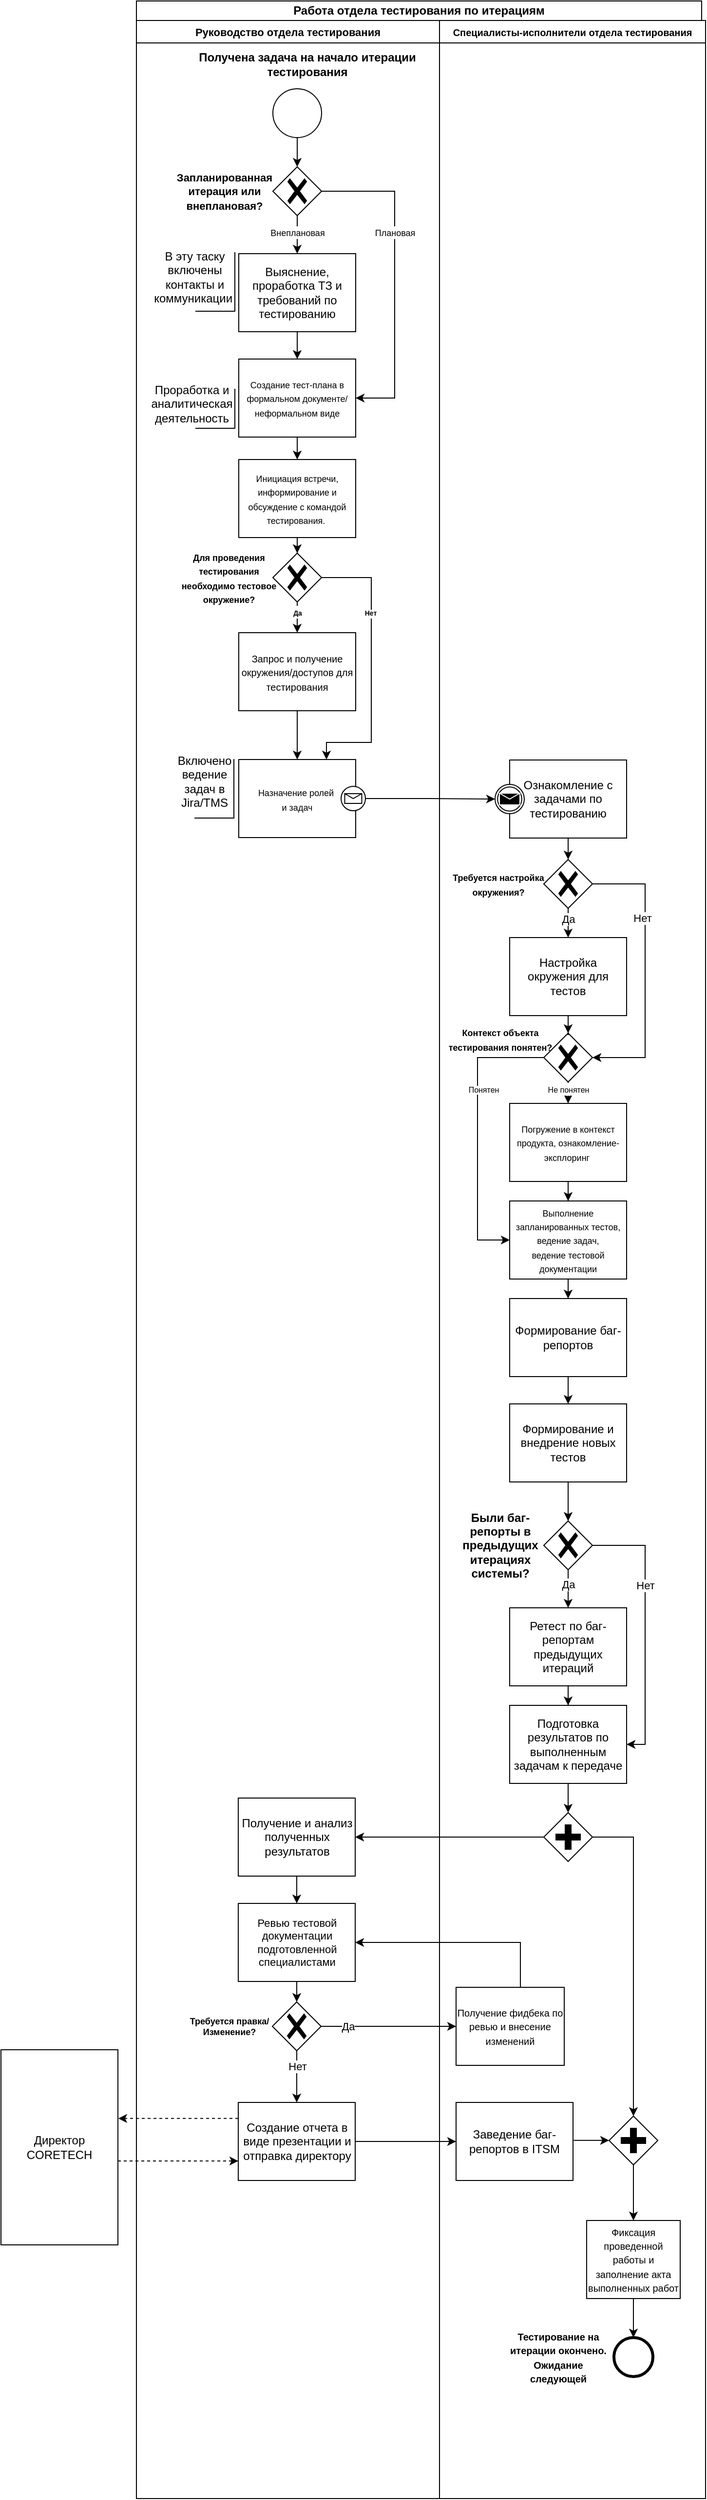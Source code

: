 <mxfile version="26.2.8">
  <diagram name="Страница — 1" id="aNKTUq7hrscin-4Q4CJX">
    <mxGraphModel grid="1" page="1" gridSize="10" guides="1" tooltips="1" connect="1" arrows="1" fold="1" pageScale="1" pageWidth="827" pageHeight="1169" math="0" shadow="0">
      <root>
        <mxCell id="0" />
        <mxCell id="1" parent="0" />
        <mxCell id="7G96iJF4oocn01JMDjI9-2" value="&lt;font style=&quot;font-size: 10px;&quot;&gt;Специалисты-исполнители отдела тестирования&lt;/font&gt;" style="swimlane;whiteSpace=wrap;html=1;swimlaneFillColor=default;" vertex="1" parent="1">
          <mxGeometry x="250" y="30" width="273" height="2540" as="geometry" />
        </mxCell>
        <mxCell id="7G96iJF4oocn01JMDjI9-23" value="Ознакомление с задачами по тестированию" style="points=[[0.25,0,0],[0.5,0,0],[0.75,0,0],[1,0.25,0],[1,0.5,0],[1,0.75,0],[0.75,1,0],[0.5,1,0],[0.25,1,0],[0,0.75,0],[0,0.5,0],[0,0.25,0]];shape=mxgraph.bpmn.task2;whiteSpace=wrap;rectStyle=rounded;size=10;html=1;container=1;expand=0;collapsible=0;taskMarker=user;" vertex="1" parent="7G96iJF4oocn01JMDjI9-2">
          <mxGeometry x="72" y="758" width="120" height="80" as="geometry" />
        </mxCell>
        <mxCell id="7G96iJF4oocn01JMDjI9-38" value="" style="points=[[0.145,0.145,0],[0.5,0,0],[0.855,0.145,0],[1,0.5,0],[0.855,0.855,0],[0.5,1,0],[0.145,0.855,0],[0,0.5,0]];shape=mxgraph.bpmn.event;html=1;verticalLabelPosition=bottom;labelBackgroundColor=#ffffff;verticalAlign=top;align=center;perimeter=ellipsePerimeter;outlineConnect=0;aspect=fixed;outline=throwing;symbol=message;" vertex="1" parent="7G96iJF4oocn01JMDjI9-23">
          <mxGeometry x="-15" y="25" width="30" height="30" as="geometry" />
        </mxCell>
        <mxCell id="7G96iJF4oocn01JMDjI9-26" value="&lt;span style=&quot;font-size: 9px;&quot;&gt;Выполнение запланированных тестов, ведение задач, ведение&lt;/span&gt;&lt;span style=&quot;font-size: 9px;&quot;&gt;&amp;nbsp;тестовой документации&lt;/span&gt;" style="points=[[0.25,0,0],[0.5,0,0],[0.75,0,0],[1,0.25,0],[1,0.5,0],[1,0.75,0],[0.75,1,0],[0.5,1,0],[0.25,1,0],[0,0.75,0],[0,0.5,0],[0,0.25,0]];shape=mxgraph.bpmn.task2;whiteSpace=wrap;rectStyle=rounded;size=10;html=1;container=1;expand=0;collapsible=0;taskMarker=user;" vertex="1" parent="7G96iJF4oocn01JMDjI9-2">
          <mxGeometry x="72" y="1210" width="120" height="80" as="geometry" />
        </mxCell>
        <mxCell id="7G96iJF4oocn01JMDjI9-54" value="" style="points=[[0.25,0.25,0],[0.5,0,0],[0.75,0.25,0],[1,0.5,0],[0.75,0.75,0],[0.5,1,0],[0.25,0.75,0],[0,0.5,0]];shape=mxgraph.bpmn.gateway2;html=1;verticalLabelPosition=bottom;labelBackgroundColor=#ffffff;verticalAlign=top;align=center;perimeter=rhombusPerimeter;outlineConnect=0;outline=none;symbol=none;gwType=exclusive;" vertex="1" parent="7G96iJF4oocn01JMDjI9-2">
          <mxGeometry x="107" y="1038" width="50" height="50" as="geometry" />
        </mxCell>
        <mxCell id="7G96iJF4oocn01JMDjI9-56" value="&lt;font style=&quot;font-size: 9px;&quot;&gt;Погружение в контекст продукта, ознакомление-эксплоринг&amp;nbsp;&lt;/font&gt;" style="points=[[0.25,0,0],[0.5,0,0],[0.75,0,0],[1,0.25,0],[1,0.5,0],[1,0.75,0],[0.75,1,0],[0.5,1,0],[0.25,1,0],[0,0.75,0],[0,0.5,0],[0,0.25,0]];shape=mxgraph.bpmn.task2;whiteSpace=wrap;rectStyle=rounded;size=10;html=1;container=1;expand=0;collapsible=0;taskMarker=user;" vertex="1" parent="7G96iJF4oocn01JMDjI9-2">
          <mxGeometry x="72" y="1110" width="120" height="80" as="geometry" />
        </mxCell>
        <mxCell id="7G96iJF4oocn01JMDjI9-59" style="edgeStyle=orthogonalEdgeStyle;rounded=0;orthogonalLoop=1;jettySize=auto;html=1;entryX=0.5;entryY=0;entryDx=0;entryDy=0;entryPerimeter=0;" edge="1" parent="7G96iJF4oocn01JMDjI9-2" source="7G96iJF4oocn01JMDjI9-54" target="7G96iJF4oocn01JMDjI9-56">
          <mxGeometry relative="1" as="geometry" />
        </mxCell>
        <mxCell id="7G96iJF4oocn01JMDjI9-62" value="&lt;font style=&quot;font-size: 8px;&quot;&gt;Не понятен&lt;/font&gt;" style="edgeLabel;html=1;align=center;verticalAlign=middle;resizable=0;points=[];" connectable="0" vertex="1" parent="7G96iJF4oocn01JMDjI9-59">
          <mxGeometry x="0.215" relative="1" as="geometry">
            <mxPoint y="2" as="offset" />
          </mxGeometry>
        </mxCell>
        <mxCell id="7G96iJF4oocn01JMDjI9-60" style="edgeStyle=orthogonalEdgeStyle;rounded=0;orthogonalLoop=1;jettySize=auto;html=1;entryX=0.5;entryY=0;entryDx=0;entryDy=0;entryPerimeter=0;" edge="1" parent="7G96iJF4oocn01JMDjI9-2" source="7G96iJF4oocn01JMDjI9-56" target="7G96iJF4oocn01JMDjI9-26">
          <mxGeometry relative="1" as="geometry" />
        </mxCell>
        <mxCell id="7G96iJF4oocn01JMDjI9-61" style="edgeStyle=orthogonalEdgeStyle;rounded=0;orthogonalLoop=1;jettySize=auto;html=1;entryX=0;entryY=0.5;entryDx=0;entryDy=0;entryPerimeter=0;exitX=0;exitY=0.5;exitDx=0;exitDy=0;exitPerimeter=0;" edge="1" parent="7G96iJF4oocn01JMDjI9-2" source="7G96iJF4oocn01JMDjI9-54" target="7G96iJF4oocn01JMDjI9-26">
          <mxGeometry relative="1" as="geometry">
            <Array as="points">
              <mxPoint x="39" y="1063" />
              <mxPoint x="39" y="1250" />
            </Array>
            <mxPoint x="69" y="1330" as="targetPoint" />
          </mxGeometry>
        </mxCell>
        <mxCell id="7G96iJF4oocn01JMDjI9-63" value="Понятен" style="edgeLabel;html=1;align=center;verticalAlign=middle;resizable=0;points=[];fontSize=8;" connectable="0" vertex="1" parent="7G96iJF4oocn01JMDjI9-61">
          <mxGeometry x="-0.825" y="1" relative="1" as="geometry">
            <mxPoint x="-37" y="32" as="offset" />
          </mxGeometry>
        </mxCell>
        <mxCell id="7G96iJF4oocn01JMDjI9-28" value="Подготовка результатов по выполненным задачам к передаче" style="points=[[0.25,0,0],[0.5,0,0],[0.75,0,0],[1,0.25,0],[1,0.5,0],[1,0.75,0],[0.75,1,0],[0.5,1,0],[0.25,1,0],[0,0.75,0],[0,0.5,0],[0,0.25,0]];shape=mxgraph.bpmn.task2;whiteSpace=wrap;rectStyle=rounded;size=10;html=1;container=1;expand=0;collapsible=0;taskMarker=user;" vertex="1" parent="7G96iJF4oocn01JMDjI9-2">
          <mxGeometry x="72" y="1727" width="120" height="80" as="geometry" />
        </mxCell>
        <mxCell id="7G96iJF4oocn01JMDjI9-77" value="" style="points=[[0.25,0.25,0],[0.5,0,0],[0.75,0.25,0],[1,0.5,0],[0.75,0.75,0],[0.5,1,0],[0.25,0.75,0],[0,0.5,0]];shape=mxgraph.bpmn.gateway2;html=1;verticalLabelPosition=bottom;labelBackgroundColor=#ffffff;verticalAlign=top;align=center;perimeter=rhombusPerimeter;outlineConnect=0;outline=none;symbol=none;gwType=parallel;" vertex="1" parent="7G96iJF4oocn01JMDjI9-2">
          <mxGeometry x="107" y="1837" width="50" height="50" as="geometry" />
        </mxCell>
        <mxCell id="Vr6VP41Z2sSly5By1xP8-8" value="&lt;font style=&quot;font-size: 10px;&quot;&gt;Получение фидбека по ревью и внесение изменений&lt;/font&gt;" style="points=[[0.25,0,0],[0.5,0,0],[0.75,0,0],[1,0.25,0],[1,0.5,0],[1,0.75,0],[0.75,1,0],[0.5,1,0],[0.25,1,0],[0,0.75,0],[0,0.5,0],[0,0.25,0]];shape=mxgraph.bpmn.task2;whiteSpace=wrap;rectStyle=rounded;size=10;html=1;container=1;expand=0;collapsible=0;taskMarker=user;" vertex="1" parent="7G96iJF4oocn01JMDjI9-2">
          <mxGeometry x="17" y="2016" width="111" height="80" as="geometry" />
        </mxCell>
        <mxCell id="d0QwB3SsYMbNnIM99n3p-144" style="edgeStyle=orthogonalEdgeStyle;rounded=0;orthogonalLoop=1;jettySize=auto;html=1;entryX=0.5;entryY=0;entryDx=0;entryDy=0;entryPerimeter=0;" edge="1" parent="7G96iJF4oocn01JMDjI9-2" source="d0QwB3SsYMbNnIM99n3p-1" target="7G96iJF4oocn01JMDjI9-54">
          <mxGeometry relative="1" as="geometry">
            <mxPoint x="161" y="1080" as="targetPoint" />
          </mxGeometry>
        </mxCell>
        <mxCell id="d0QwB3SsYMbNnIM99n3p-1" value="Настройка окружения для тестов" style="points=[[0.25,0,0],[0.5,0,0],[0.75,0,0],[1,0.25,0],[1,0.5,0],[1,0.75,0],[0.75,1,0],[0.5,1,0],[0.25,1,0],[0,0.75,0],[0,0.5,0],[0,0.25,0]];shape=mxgraph.bpmn.task2;whiteSpace=wrap;rectStyle=rounded;size=10;html=1;container=1;expand=0;collapsible=0;taskMarker=user;" vertex="1" parent="7G96iJF4oocn01JMDjI9-2">
          <mxGeometry x="72" y="940" width="120" height="80" as="geometry" />
        </mxCell>
        <mxCell id="d0QwB3SsYMbNnIM99n3p-138" value="" style="points=[[0.25,0.25,0],[0.5,0,0],[0.75,0.25,0],[1,0.5,0],[0.75,0.75,0],[0.5,1,0],[0.25,0.75,0],[0,0.5,0]];shape=mxgraph.bpmn.gateway2;html=1;verticalLabelPosition=bottom;labelBackgroundColor=#ffffff;verticalAlign=top;align=center;perimeter=rhombusPerimeter;outlineConnect=0;outline=none;symbol=none;gwType=exclusive;" vertex="1" parent="7G96iJF4oocn01JMDjI9-2">
          <mxGeometry x="107" y="860" width="50" height="50" as="geometry" />
        </mxCell>
        <mxCell id="d0QwB3SsYMbNnIM99n3p-139" style="edgeStyle=orthogonalEdgeStyle;rounded=0;orthogonalLoop=1;jettySize=auto;html=1;entryX=0.5;entryY=0;entryDx=0;entryDy=0;entryPerimeter=0;" edge="1" parent="7G96iJF4oocn01JMDjI9-2" source="7G96iJF4oocn01JMDjI9-23" target="d0QwB3SsYMbNnIM99n3p-138">
          <mxGeometry relative="1" as="geometry" />
        </mxCell>
        <mxCell id="d0QwB3SsYMbNnIM99n3p-141" style="edgeStyle=orthogonalEdgeStyle;rounded=0;orthogonalLoop=1;jettySize=auto;html=1;entryX=0.5;entryY=0;entryDx=0;entryDy=0;entryPerimeter=0;" edge="1" parent="7G96iJF4oocn01JMDjI9-2" source="d0QwB3SsYMbNnIM99n3p-138" target="d0QwB3SsYMbNnIM99n3p-1">
          <mxGeometry relative="1" as="geometry" />
        </mxCell>
        <mxCell id="d0QwB3SsYMbNnIM99n3p-142" value="Да" style="edgeLabel;html=1;align=center;verticalAlign=middle;resizable=0;points=[];" connectable="0" vertex="1" parent="d0QwB3SsYMbNnIM99n3p-141">
          <mxGeometry x="-0.704" y="-1" relative="1" as="geometry">
            <mxPoint x="1" y="3" as="offset" />
          </mxGeometry>
        </mxCell>
        <mxCell id="d0QwB3SsYMbNnIM99n3p-143" style="edgeStyle=orthogonalEdgeStyle;rounded=0;orthogonalLoop=1;jettySize=auto;html=1;entryX=1;entryY=0.5;entryDx=0;entryDy=0;entryPerimeter=0;exitX=1;exitY=0.5;exitDx=0;exitDy=0;exitPerimeter=0;" edge="1" parent="7G96iJF4oocn01JMDjI9-2" source="d0QwB3SsYMbNnIM99n3p-138" target="7G96iJF4oocn01JMDjI9-54">
          <mxGeometry relative="1" as="geometry">
            <Array as="points">
              <mxPoint x="211" y="885" />
              <mxPoint x="211" y="1063" />
            </Array>
          </mxGeometry>
        </mxCell>
        <mxCell id="d0QwB3SsYMbNnIM99n3p-145" value="Нет" style="edgeLabel;html=1;align=center;verticalAlign=middle;resizable=0;points=[];" connectable="0" vertex="1" parent="d0QwB3SsYMbNnIM99n3p-143">
          <mxGeometry x="-0.366" relative="1" as="geometry">
            <mxPoint x="-3" y="-2" as="offset" />
          </mxGeometry>
        </mxCell>
        <mxCell id="d0QwB3SsYMbNnIM99n3p-160" value="Ретест по баг-репортам предыдущих итераций" style="points=[[0.25,0,0],[0.5,0,0],[0.75,0,0],[1,0.25,0],[1,0.5,0],[1,0.75,0],[0.75,1,0],[0.5,1,0],[0.25,1,0],[0,0.75,0],[0,0.5,0],[0,0.25,0]];shape=mxgraph.bpmn.task2;whiteSpace=wrap;rectStyle=rounded;size=10;html=1;container=1;expand=0;collapsible=0;taskMarker=user;" vertex="1" parent="7G96iJF4oocn01JMDjI9-2">
          <mxGeometry x="72" y="1627" width="120" height="80" as="geometry" />
        </mxCell>
        <mxCell id="d0QwB3SsYMbNnIM99n3p-162" style="edgeStyle=orthogonalEdgeStyle;rounded=0;orthogonalLoop=1;jettySize=auto;html=1;entryX=0.5;entryY=0;entryDx=0;entryDy=0;entryPerimeter=0;" edge="1" parent="7G96iJF4oocn01JMDjI9-2" source="d0QwB3SsYMbNnIM99n3p-160" target="7G96iJF4oocn01JMDjI9-28">
          <mxGeometry relative="1" as="geometry" />
        </mxCell>
        <mxCell id="d0QwB3SsYMbNnIM99n3p-140" value="&lt;font style=&quot;font-size: 9px;&quot;&gt;&lt;b&gt;Требуется настройка окружения?&lt;/b&gt;&lt;/font&gt;" style="text;html=1;align=center;verticalAlign=middle;whiteSpace=wrap;rounded=0;" vertex="1" parent="7G96iJF4oocn01JMDjI9-2">
          <mxGeometry y="870" width="121" height="30" as="geometry" />
        </mxCell>
        <mxCell id="7G96iJF4oocn01JMDjI9-55" value="&lt;b&gt;&lt;font style=&quot;font-size: 9px;&quot;&gt;Контекст объекта тестирования понятен?&lt;/font&gt;&lt;/b&gt;" style="text;html=1;align=center;verticalAlign=middle;whiteSpace=wrap;rounded=0;" vertex="1" parent="7G96iJF4oocn01JMDjI9-2">
          <mxGeometry x="4" y="1029" width="117" height="30" as="geometry" />
        </mxCell>
        <mxCell id="d0QwB3SsYMbNnIM99n3p-163" style="edgeStyle=orthogonalEdgeStyle;rounded=0;orthogonalLoop=1;jettySize=auto;html=1;entryX=0.5;entryY=0;entryDx=0;entryDy=0;entryPerimeter=0;" edge="1" parent="7G96iJF4oocn01JMDjI9-2" source="7G96iJF4oocn01JMDjI9-28" target="7G96iJF4oocn01JMDjI9-77">
          <mxGeometry relative="1" as="geometry" />
        </mxCell>
        <mxCell id="ULdD-YotpRUASCXup5tU-1" value="Формирование и внедрение новых тестов" style="points=[[0.25,0,0],[0.5,0,0],[0.75,0,0],[1,0.25,0],[1,0.5,0],[1,0.75,0],[0.75,1,0],[0.5,1,0],[0.25,1,0],[0,0.75,0],[0,0.5,0],[0,0.25,0]];shape=mxgraph.bpmn.task2;whiteSpace=wrap;rectStyle=rounded;size=10;html=1;container=1;expand=0;collapsible=0;taskMarker=user;" vertex="1" parent="7G96iJF4oocn01JMDjI9-2">
          <mxGeometry x="72" y="1418" width="120" height="80" as="geometry" />
        </mxCell>
        <mxCell id="ULdD-YotpRUASCXup5tU-5" value="" style="points=[[0.25,0.25,0],[0.5,0,0],[0.75,0.25,0],[1,0.5,0],[0.75,0.75,0],[0.5,1,0],[0.25,0.75,0],[0,0.5,0]];shape=mxgraph.bpmn.gateway2;html=1;verticalLabelPosition=bottom;labelBackgroundColor=#ffffff;verticalAlign=top;align=center;perimeter=rhombusPerimeter;outlineConnect=0;outline=none;symbol=none;gwType=exclusive;" vertex="1" parent="7G96iJF4oocn01JMDjI9-2">
          <mxGeometry x="107" y="1538" width="50" height="50" as="geometry" />
        </mxCell>
        <mxCell id="ULdD-YotpRUASCXup5tU-6" style="edgeStyle=orthogonalEdgeStyle;rounded=0;orthogonalLoop=1;jettySize=auto;html=1;entryX=0.5;entryY=0;entryDx=0;entryDy=0;entryPerimeter=0;" edge="1" parent="7G96iJF4oocn01JMDjI9-2" source="ULdD-YotpRUASCXup5tU-1" target="ULdD-YotpRUASCXup5tU-5">
          <mxGeometry relative="1" as="geometry" />
        </mxCell>
        <mxCell id="ULdD-YotpRUASCXup5tU-7" style="edgeStyle=orthogonalEdgeStyle;rounded=0;orthogonalLoop=1;jettySize=auto;html=1;entryX=0.5;entryY=0;entryDx=0;entryDy=0;entryPerimeter=0;" edge="1" parent="7G96iJF4oocn01JMDjI9-2" source="ULdD-YotpRUASCXup5tU-5" target="d0QwB3SsYMbNnIM99n3p-160">
          <mxGeometry relative="1" as="geometry" />
        </mxCell>
        <mxCell id="ULdD-YotpRUASCXup5tU-10" value="Да" style="edgeLabel;html=1;align=center;verticalAlign=middle;resizable=0;points=[];" connectable="0" vertex="1" parent="ULdD-YotpRUASCXup5tU-7">
          <mxGeometry x="-0.257" relative="1" as="geometry">
            <mxPoint as="offset" />
          </mxGeometry>
        </mxCell>
        <mxCell id="ULdD-YotpRUASCXup5tU-8" style="edgeStyle=orthogonalEdgeStyle;rounded=0;orthogonalLoop=1;jettySize=auto;html=1;entryX=1;entryY=0.5;entryDx=0;entryDy=0;entryPerimeter=0;" edge="1" parent="7G96iJF4oocn01JMDjI9-2" source="ULdD-YotpRUASCXup5tU-5" target="7G96iJF4oocn01JMDjI9-28">
          <mxGeometry relative="1" as="geometry">
            <Array as="points">
              <mxPoint x="211" y="1563" />
              <mxPoint x="211" y="1767" />
            </Array>
          </mxGeometry>
        </mxCell>
        <mxCell id="ULdD-YotpRUASCXup5tU-11" value="Нет" style="edgeLabel;html=1;align=center;verticalAlign=middle;resizable=0;points=[];" connectable="0" vertex="1" parent="ULdD-YotpRUASCXup5tU-8">
          <mxGeometry x="-0.324" relative="1" as="geometry">
            <mxPoint y="1" as="offset" />
          </mxGeometry>
        </mxCell>
        <mxCell id="ULdD-YotpRUASCXup5tU-9" value="&lt;b&gt;Были баг-репорты в предыдущих итерациях системы?&lt;/b&gt;" style="text;html=1;align=center;verticalAlign=middle;whiteSpace=wrap;rounded=0;" vertex="1" parent="7G96iJF4oocn01JMDjI9-2">
          <mxGeometry x="12" y="1548" width="101" height="30" as="geometry" />
        </mxCell>
        <mxCell id="fY97J-WMy2Ej0dHMJJVT-24" value="Формирование баг-репортов" style="points=[[0.25,0,0],[0.5,0,0],[0.75,0,0],[1,0.25,0],[1,0.5,0],[1,0.75,0],[0.75,1,0],[0.5,1,0],[0.25,1,0],[0,0.75,0],[0,0.5,0],[0,0.25,0]];shape=mxgraph.bpmn.task2;whiteSpace=wrap;rectStyle=rounded;size=10;html=1;container=1;expand=0;collapsible=0;taskMarker=abstract;isLoopSub=1;" vertex="1" parent="7G96iJF4oocn01JMDjI9-2">
          <mxGeometry x="72" y="1310" width="120" height="80" as="geometry" />
        </mxCell>
        <mxCell id="fY97J-WMy2Ej0dHMJJVT-25" style="edgeStyle=orthogonalEdgeStyle;rounded=0;orthogonalLoop=1;jettySize=auto;html=1;entryX=0.5;entryY=0;entryDx=0;entryDy=0;entryPerimeter=0;" edge="1" parent="7G96iJF4oocn01JMDjI9-2" source="7G96iJF4oocn01JMDjI9-26" target="fY97J-WMy2Ej0dHMJJVT-24">
          <mxGeometry relative="1" as="geometry" />
        </mxCell>
        <mxCell id="fY97J-WMy2Ej0dHMJJVT-26" style="edgeStyle=orthogonalEdgeStyle;rounded=0;orthogonalLoop=1;jettySize=auto;html=1;entryX=0.5;entryY=0;entryDx=0;entryDy=0;entryPerimeter=0;" edge="1" parent="7G96iJF4oocn01JMDjI9-2" source="fY97J-WMy2Ej0dHMJJVT-24" target="ULdD-YotpRUASCXup5tU-1">
          <mxGeometry relative="1" as="geometry" />
        </mxCell>
        <mxCell id="fY97J-WMy2Ej0dHMJJVT-27" value="Заведение баг-репортов в ITSM" style="points=[[0.25,0,0],[0.5,0,0],[0.75,0,0],[1,0.25,0],[1,0.5,0],[1,0.75,0],[0.75,1,0],[0.5,1,0],[0.25,1,0],[0,0.75,0],[0,0.5,0],[0,0.25,0]];shape=mxgraph.bpmn.task2;whiteSpace=wrap;rectStyle=rounded;size=10;html=1;container=1;expand=0;collapsible=0;taskMarker=abstract;isLoopSub=1;" vertex="1" parent="7G96iJF4oocn01JMDjI9-2">
          <mxGeometry x="17" y="2134" width="120" height="80" as="geometry" />
        </mxCell>
        <mxCell id="7G96iJF4oocn01JMDjI9-112" value="Работа отдела тестирования по итерациям" style="swimlane;whiteSpace=wrap;html=1;" vertex="1" parent="1">
          <mxGeometry x="-61" y="10" width="580" height="20" as="geometry" />
        </mxCell>
        <mxCell id="d0QwB3SsYMbNnIM99n3p-8" value="&lt;font style=&quot;font-size: 11px;&quot;&gt;Руководство отдела тестирования&lt;/font&gt;" style="swimlane;whiteSpace=wrap;html=1;swimlaneFillColor=default;" vertex="1" parent="1">
          <mxGeometry x="-61" y="30" width="311" height="2540" as="geometry" />
        </mxCell>
        <mxCell id="d0QwB3SsYMbNnIM99n3p-54" value="" style="points=[[0.145,0.145,0],[0.5,0,0],[0.855,0.145,0],[1,0.5,0],[0.855,0.855,0],[0.5,1,0],[0.145,0.855,0],[0,0.5,0]];shape=mxgraph.bpmn.event;html=1;verticalLabelPosition=bottom;labelBackgroundColor=#ffffff;verticalAlign=top;align=center;perimeter=ellipsePerimeter;outlineConnect=0;aspect=fixed;outline=standard;symbol=general;" vertex="1" parent="d0QwB3SsYMbNnIM99n3p-8">
          <mxGeometry x="140" y="70" width="50" height="50" as="geometry" />
        </mxCell>
        <mxCell id="7G96iJF4oocn01JMDjI9-8" value="&lt;b&gt;Получена задача на начало итерации тестирования&lt;/b&gt;" style="text;html=1;strokeColor=none;fillColor=none;align=center;verticalAlign=middle;whiteSpace=wrap;rounded=0;" vertex="1" parent="d0QwB3SsYMbNnIM99n3p-8">
          <mxGeometry x="51.75" y="30" width="246.5" height="30" as="geometry" />
        </mxCell>
        <mxCell id="d0QwB3SsYMbNnIM99n3p-104" value="&lt;font style=&quot;font-size: 9px;&quot;&gt;Создание тест-плана в формальном документе/неформальном виде&lt;/font&gt;" style="points=[[0.25,0,0],[0.5,0,0],[0.75,0,0],[1,0.25,0],[1,0.5,0],[1,0.75,0],[0.75,1,0],[0.5,1,0],[0.25,1,0],[0,0.75,0],[0,0.5,0],[0,0.25,0]];shape=mxgraph.bpmn.task2;whiteSpace=wrap;rectStyle=rounded;size=10;html=1;container=1;expand=0;collapsible=0;taskMarker=user;" vertex="1" parent="d0QwB3SsYMbNnIM99n3p-8">
          <mxGeometry x="105" y="347" width="120" height="80" as="geometry" />
        </mxCell>
        <mxCell id="d0QwB3SsYMbNnIM99n3p-105" value="Выяснение, проработка ТЗ и требований по тестированию" style="points=[[0.25,0,0],[0.5,0,0],[0.75,0,0],[1,0.25,0],[1,0.5,0],[1,0.75,0],[0.75,1,0],[0.5,1,0],[0.25,1,0],[0,0.75,0],[0,0.5,0],[0,0.25,0]];shape=mxgraph.bpmn.task2;whiteSpace=wrap;rectStyle=rounded;size=10;html=1;container=1;expand=0;collapsible=0;taskMarker=user;" vertex="1" parent="d0QwB3SsYMbNnIM99n3p-8">
          <mxGeometry x="105" y="239" width="120" height="80" as="geometry" />
        </mxCell>
        <mxCell id="d0QwB3SsYMbNnIM99n3p-106" style="edgeStyle=orthogonalEdgeStyle;rounded=0;orthogonalLoop=1;jettySize=auto;html=1;entryX=0.5;entryY=0;entryDx=0;entryDy=0;entryPerimeter=0;" edge="1" parent="d0QwB3SsYMbNnIM99n3p-8" source="d0QwB3SsYMbNnIM99n3p-105" target="d0QwB3SsYMbNnIM99n3p-104">
          <mxGeometry relative="1" as="geometry" />
        </mxCell>
        <mxCell id="d0QwB3SsYMbNnIM99n3p-151" style="edgeStyle=orthogonalEdgeStyle;rounded=0;orthogonalLoop=1;jettySize=auto;html=1;" edge="1" parent="d0QwB3SsYMbNnIM99n3p-8" source="d0QwB3SsYMbNnIM99n3p-107" target="d0QwB3SsYMbNnIM99n3p-126">
          <mxGeometry relative="1" as="geometry" />
        </mxCell>
        <mxCell id="d0QwB3SsYMbNnIM99n3p-107" value="&lt;font style=&quot;font-size: 9px;&quot;&gt;Инициация встречи, информирование и обсуждение с командой тестирования.&amp;nbsp;&lt;/font&gt;" style="points=[[0.25,0,0],[0.5,0,0],[0.75,0,0],[1,0.25,0],[1,0.5,0],[1,0.75,0],[0.75,1,0],[0.5,1,0],[0.25,1,0],[0,0.75,0],[0,0.5,0],[0,0.25,0]];shape=mxgraph.bpmn.task2;whiteSpace=wrap;rectStyle=rounded;size=10;html=1;container=1;expand=0;collapsible=0;taskMarker=user;" vertex="1" parent="d0QwB3SsYMbNnIM99n3p-8">
          <mxGeometry x="105" y="450" width="120" height="80" as="geometry" />
        </mxCell>
        <mxCell id="d0QwB3SsYMbNnIM99n3p-108" style="edgeStyle=orthogonalEdgeStyle;rounded=0;orthogonalLoop=1;jettySize=auto;html=1;entryX=0.5;entryY=0;entryDx=0;entryDy=0;entryPerimeter=0;" edge="1" parent="d0QwB3SsYMbNnIM99n3p-8" source="d0QwB3SsYMbNnIM99n3p-104" target="d0QwB3SsYMbNnIM99n3p-107">
          <mxGeometry relative="1" as="geometry" />
        </mxCell>
        <mxCell id="d0QwB3SsYMbNnIM99n3p-109" value="" style="points=[[0.25,0.25,0],[0.5,0,0],[0.75,0.25,0],[1,0.5,0],[0.75,0.75,0],[0.5,1,0],[0.25,0.75,0],[0,0.5,0]];shape=mxgraph.bpmn.gateway2;html=1;verticalLabelPosition=bottom;labelBackgroundColor=#ffffff;verticalAlign=top;align=center;perimeter=rhombusPerimeter;outlineConnect=0;outline=none;symbol=none;gwType=exclusive;" vertex="1" parent="d0QwB3SsYMbNnIM99n3p-8">
          <mxGeometry x="140" y="150" width="50" height="50" as="geometry" />
        </mxCell>
        <mxCell id="d0QwB3SsYMbNnIM99n3p-110" style="edgeStyle=orthogonalEdgeStyle;rounded=0;orthogonalLoop=1;jettySize=auto;html=1;exitX=0.5;exitY=1;exitDx=0;exitDy=0;exitPerimeter=0;entryX=0.5;entryY=0;entryDx=0;entryDy=0;entryPerimeter=0;" edge="1" parent="d0QwB3SsYMbNnIM99n3p-8" source="d0QwB3SsYMbNnIM99n3p-109" target="d0QwB3SsYMbNnIM99n3p-105">
          <mxGeometry relative="1" as="geometry">
            <mxPoint x="159.63" y="208" as="sourcePoint" />
            <mxPoint x="160" y="238" as="targetPoint" />
            <Array as="points">
              <mxPoint x="165" y="238" />
            </Array>
          </mxGeometry>
        </mxCell>
        <mxCell id="d0QwB3SsYMbNnIM99n3p-111" value="&lt;font style=&quot;font-size: 9px;&quot;&gt;Внеплановая&lt;/font&gt;" style="edgeLabel;html=1;align=center;verticalAlign=middle;resizable=0;points=[];" connectable="0" vertex="1" parent="d0QwB3SsYMbNnIM99n3p-110">
          <mxGeometry x="0.468" relative="1" as="geometry">
            <mxPoint y="-12" as="offset" />
          </mxGeometry>
        </mxCell>
        <mxCell id="d0QwB3SsYMbNnIM99n3p-112" style="edgeStyle=orthogonalEdgeStyle;rounded=0;orthogonalLoop=1;jettySize=auto;html=1;entryX=1;entryY=0.5;entryDx=0;entryDy=0;entryPerimeter=0;exitX=1;exitY=0.5;exitDx=0;exitDy=0;exitPerimeter=0;" edge="1" parent="d0QwB3SsYMbNnIM99n3p-8" source="d0QwB3SsYMbNnIM99n3p-109" target="d0QwB3SsYMbNnIM99n3p-104">
          <mxGeometry relative="1" as="geometry">
            <mxPoint x="185" y="388" as="targetPoint" />
            <Array as="points">
              <mxPoint x="265" y="175" />
              <mxPoint x="265" y="387" />
            </Array>
          </mxGeometry>
        </mxCell>
        <mxCell id="d0QwB3SsYMbNnIM99n3p-113" value="&lt;font style=&quot;font-size: 9px;&quot;&gt;Плановая&lt;/font&gt;" style="edgeLabel;html=1;align=center;verticalAlign=middle;resizable=0;points=[];" connectable="0" vertex="1" parent="d0QwB3SsYMbNnIM99n3p-112">
          <mxGeometry x="-0.349" relative="1" as="geometry">
            <mxPoint y="10" as="offset" />
          </mxGeometry>
        </mxCell>
        <mxCell id="d0QwB3SsYMbNnIM99n3p-114" value="&lt;b&gt;&lt;font style=&quot;font-size: 11px;&quot;&gt;Запланированная итерация или внеплановая?&lt;/font&gt;&lt;/b&gt;" style="text;html=1;align=center;verticalAlign=middle;whiteSpace=wrap;rounded=0;" vertex="1" parent="d0QwB3SsYMbNnIM99n3p-8">
          <mxGeometry x="48" y="160" width="85" height="30" as="geometry" />
        </mxCell>
        <mxCell id="d0QwB3SsYMbNnIM99n3p-115" value="Проработка и аналитическая деятельность" style="text;html=1;strokeColor=none;fillColor=none;align=center;verticalAlign=middle;whiteSpace=wrap;rounded=0;" vertex="1" parent="d0QwB3SsYMbNnIM99n3p-8">
          <mxGeometry x="17" y="378" width="80" height="30" as="geometry" />
        </mxCell>
        <mxCell id="d0QwB3SsYMbNnIM99n3p-116" value="В эту таску включены контакты и коммуникации&amp;nbsp;" style="text;html=1;strokeColor=none;fillColor=none;align=center;verticalAlign=middle;whiteSpace=wrap;rounded=0;" vertex="1" parent="d0QwB3SsYMbNnIM99n3p-8">
          <mxGeometry x="20" y="238" width="80" height="50" as="geometry" />
        </mxCell>
        <mxCell id="d0QwB3SsYMbNnIM99n3p-117" value="" style="shape=partialRectangle;whiteSpace=wrap;html=1;top=0;left=0;fillColor=none;" vertex="1" parent="d0QwB3SsYMbNnIM99n3p-8">
          <mxGeometry x="61" y="378" width="40" height="40" as="geometry" />
        </mxCell>
        <mxCell id="d0QwB3SsYMbNnIM99n3p-118" value="" style="shape=partialRectangle;whiteSpace=wrap;html=1;top=0;left=0;fillColor=none;" vertex="1" parent="d0QwB3SsYMbNnIM99n3p-8">
          <mxGeometry x="61" y="238" width="40" height="60" as="geometry" />
        </mxCell>
        <mxCell id="d0QwB3SsYMbNnIM99n3p-119" value="" style="group" connectable="0" vertex="1" parent="d0QwB3SsYMbNnIM99n3p-8">
          <mxGeometry x="105" y="757.5" width="130" height="80" as="geometry" />
        </mxCell>
        <mxCell id="d0QwB3SsYMbNnIM99n3p-120" value="&lt;font style=&quot;font-size: 9px;&quot;&gt;Назначение ролей&amp;nbsp;&lt;/font&gt;&lt;div&gt;&lt;font style=&quot;font-size: 9px;&quot;&gt;и задач&lt;/font&gt;&lt;/div&gt;" style="points=[[0.25,0,0],[0.5,0,0],[0.75,0,0],[1,0.25,0],[1,0.5,0],[1,0.75,0],[0.75,1,0],[0.5,1,0],[0.25,1,0],[0,0.75,0],[0,0.5,0],[0,0.25,0]];shape=mxgraph.bpmn.task2;whiteSpace=wrap;rectStyle=rounded;size=10;html=1;container=1;expand=0;collapsible=0;taskMarker=user;" vertex="1" parent="d0QwB3SsYMbNnIM99n3p-119">
          <mxGeometry width="120" height="80" as="geometry" />
        </mxCell>
        <mxCell id="d0QwB3SsYMbNnIM99n3p-121" value="" style="points=[[0.145,0.145,0],[0.5,0,0],[0.855,0.145,0],[1,0.5,0],[0.855,0.855,0],[0.5,1,0],[0.145,0.855,0],[0,0.5,0]];shape=mxgraph.bpmn.event;html=1;verticalLabelPosition=bottom;labelBackgroundColor=#ffffff;verticalAlign=top;align=center;perimeter=ellipsePerimeter;outlineConnect=0;aspect=fixed;outline=standard;symbol=message;" vertex="1" parent="d0QwB3SsYMbNnIM99n3p-119">
          <mxGeometry x="105" y="27.5" width="25" height="25" as="geometry" />
        </mxCell>
        <mxCell id="d0QwB3SsYMbNnIM99n3p-122" value="" style="group" connectable="0" vertex="1" parent="d0QwB3SsYMbNnIM99n3p-8">
          <mxGeometry x="30" y="750" width="80" height="60" as="geometry" />
        </mxCell>
        <mxCell id="d0QwB3SsYMbNnIM99n3p-123" value="Включено ведение задач в Jira/TMS" style="text;html=1;strokeColor=none;fillColor=none;align=center;verticalAlign=middle;whiteSpace=wrap;rounded=0;" vertex="1" parent="d0QwB3SsYMbNnIM99n3p-122">
          <mxGeometry y="15" width="80" height="30" as="geometry" />
        </mxCell>
        <mxCell id="d0QwB3SsYMbNnIM99n3p-124" value="" style="shape=partialRectangle;whiteSpace=wrap;html=1;top=0;left=0;fillColor=none;" vertex="1" parent="d0QwB3SsYMbNnIM99n3p-8">
          <mxGeometry x="60" y="757.5" width="40" height="60" as="geometry" />
        </mxCell>
        <mxCell id="d0QwB3SsYMbNnIM99n3p-125" value="&lt;font style=&quot;font-size: 9px;&quot;&gt;&lt;b&gt;Для проведения тестирования необходимо тестовое окружение?&lt;/b&gt;&lt;/font&gt;" style="text;html=1;align=center;verticalAlign=middle;whiteSpace=wrap;rounded=0;" vertex="1" parent="d0QwB3SsYMbNnIM99n3p-8">
          <mxGeometry x="35.25" y="556" width="120" height="30" as="geometry" />
        </mxCell>
        <mxCell id="d0QwB3SsYMbNnIM99n3p-126" value="" style="points=[[0.25,0.25,0],[0.5,0,0],[0.75,0.25,0],[1,0.5,0],[0.75,0.75,0],[0.5,1,0],[0.25,0.75,0],[0,0.5,0]];shape=mxgraph.bpmn.gateway2;html=1;verticalLabelPosition=bottom;labelBackgroundColor=#ffffff;verticalAlign=top;align=center;perimeter=rhombusPerimeter;outlineConnect=0;outline=none;symbol=none;gwType=exclusive;" vertex="1" parent="d0QwB3SsYMbNnIM99n3p-8">
          <mxGeometry x="140" y="546" width="50" height="50" as="geometry" />
        </mxCell>
        <mxCell id="d0QwB3SsYMbNnIM99n3p-134" style="edgeStyle=orthogonalEdgeStyle;rounded=0;orthogonalLoop=1;jettySize=auto;html=1;entryX=0.5;entryY=0;entryDx=0;entryDy=0;entryPerimeter=0;" edge="1" parent="d0QwB3SsYMbNnIM99n3p-8" source="d0QwB3SsYMbNnIM99n3p-54" target="d0QwB3SsYMbNnIM99n3p-109">
          <mxGeometry relative="1" as="geometry" />
        </mxCell>
        <mxCell id="d0QwB3SsYMbNnIM99n3p-72" value="&lt;font style=&quot;font-size: 10px;&quot;&gt;Запрос и получение окружения/доступов&amp;nbsp;для тестирования&lt;/font&gt;" style="points=[[0.25,0,0],[0.5,0,0],[0.75,0,0],[1,0.25,0],[1,0.5,0],[1,0.75,0],[0.75,1,0],[0.5,1,0],[0.25,1,0],[0,0.75,0],[0,0.5,0],[0,0.25,0]];shape=mxgraph.bpmn.task2;whiteSpace=wrap;rectStyle=rounded;size=10;html=1;container=1;expand=0;collapsible=0;taskMarker=user;" vertex="1" parent="d0QwB3SsYMbNnIM99n3p-8">
          <mxGeometry x="105" y="627.5" width="120" height="80" as="geometry" />
        </mxCell>
        <mxCell id="d0QwB3SsYMbNnIM99n3p-135" style="edgeStyle=orthogonalEdgeStyle;rounded=0;orthogonalLoop=1;jettySize=auto;html=1;entryX=0.5;entryY=0;entryDx=0;entryDy=0;entryPerimeter=0;" edge="1" parent="d0QwB3SsYMbNnIM99n3p-8" source="d0QwB3SsYMbNnIM99n3p-126" target="d0QwB3SsYMbNnIM99n3p-72">
          <mxGeometry relative="1" as="geometry" />
        </mxCell>
        <mxCell id="d0QwB3SsYMbNnIM99n3p-147" value="&lt;font style=&quot;font-size: 7px;&quot;&gt;Да&lt;/font&gt;" style="edgeLabel;html=1;align=center;verticalAlign=middle;resizable=0;points=[];fontStyle=1" connectable="0" vertex="1" parent="d0QwB3SsYMbNnIM99n3p-135">
          <mxGeometry x="0.453" relative="1" as="geometry">
            <mxPoint y="-8" as="offset" />
          </mxGeometry>
        </mxCell>
        <mxCell id="d0QwB3SsYMbNnIM99n3p-136" style="edgeStyle=orthogonalEdgeStyle;rounded=0;orthogonalLoop=1;jettySize=auto;html=1;entryX=0.5;entryY=0;entryDx=0;entryDy=0;entryPerimeter=0;" edge="1" parent="d0QwB3SsYMbNnIM99n3p-8" source="d0QwB3SsYMbNnIM99n3p-72" target="d0QwB3SsYMbNnIM99n3p-120">
          <mxGeometry relative="1" as="geometry" />
        </mxCell>
        <mxCell id="d0QwB3SsYMbNnIM99n3p-149" style="edgeStyle=orthogonalEdgeStyle;rounded=0;orthogonalLoop=1;jettySize=auto;html=1;entryX=0.75;entryY=0;entryDx=0;entryDy=0;entryPerimeter=0;" edge="1" parent="d0QwB3SsYMbNnIM99n3p-8" source="d0QwB3SsYMbNnIM99n3p-126" target="d0QwB3SsYMbNnIM99n3p-120">
          <mxGeometry relative="1" as="geometry">
            <Array as="points">
              <mxPoint x="241" y="571" />
              <mxPoint x="241" y="740" />
              <mxPoint x="195" y="740" />
            </Array>
          </mxGeometry>
        </mxCell>
        <mxCell id="d0QwB3SsYMbNnIM99n3p-150" value="&lt;font style=&quot;font-size: 7px;&quot;&gt;Нет&lt;/font&gt;" style="edgeLabel;html=1;align=center;verticalAlign=middle;resizable=0;points=[];fontSize=5;fontStyle=1" connectable="0" vertex="1" parent="d0QwB3SsYMbNnIM99n3p-149">
          <mxGeometry x="-0.421" relative="1" as="geometry">
            <mxPoint x="-1" y="6" as="offset" />
          </mxGeometry>
        </mxCell>
        <mxCell id="d0QwB3SsYMbNnIM99n3p-73" value="Получение и анализ полученных результатов" style="points=[[0.25,0,0],[0.5,0,0],[0.75,0,0],[1,0.25,0],[1,0.5,0],[1,0.75,0],[0.75,1,0],[0.5,1,0],[0.25,1,0],[0,0.75,0],[0,0.5,0],[0,0.25,0]];shape=mxgraph.bpmn.task2;whiteSpace=wrap;rectStyle=rounded;size=10;html=1;container=1;expand=0;collapsible=0;taskMarker=send;" vertex="1" parent="d0QwB3SsYMbNnIM99n3p-8">
          <mxGeometry x="104.5" y="1822" width="120" height="80" as="geometry" />
        </mxCell>
        <mxCell id="d0QwB3SsYMbNnIM99n3p-74" value="Ревью тестовой документации подготовленной специалистами" style="points=[[0.25,0,0],[0.5,0,0],[0.75,0,0],[1,0.25,0],[1,0.5,0],[1,0.75,0],[0.75,1,0],[0.5,1,0],[0.25,1,0],[0,0.75,0],[0,0.5,0],[0,0.25,0]];shape=mxgraph.bpmn.task2;whiteSpace=wrap;rectStyle=rounded;size=10;html=1;container=1;expand=0;collapsible=0;taskMarker=user;fontSize=11;" vertex="1" parent="d0QwB3SsYMbNnIM99n3p-8">
          <mxGeometry x="104.5" y="1930" width="120" height="80" as="geometry" />
        </mxCell>
        <mxCell id="d0QwB3SsYMbNnIM99n3p-75" style="edgeStyle=orthogonalEdgeStyle;rounded=0;orthogonalLoop=1;jettySize=auto;html=1;entryX=0.5;entryY=0;entryDx=0;entryDy=0;entryPerimeter=0;" edge="1" parent="d0QwB3SsYMbNnIM99n3p-8" source="d0QwB3SsYMbNnIM99n3p-73" target="d0QwB3SsYMbNnIM99n3p-74">
          <mxGeometry relative="1" as="geometry" />
        </mxCell>
        <mxCell id="d0QwB3SsYMbNnIM99n3p-99" value="" style="points=[[0.25,0.25,0],[0.5,0,0],[0.75,0.25,0],[1,0.5,0],[0.75,0.75,0],[0.5,1,0],[0.25,0.75,0],[0,0.5,0]];shape=mxgraph.bpmn.gateway2;html=1;verticalLabelPosition=bottom;labelBackgroundColor=#ffffff;verticalAlign=top;align=center;perimeter=rhombusPerimeter;outlineConnect=0;outline=none;symbol=none;gwType=exclusive;" vertex="1" parent="d0QwB3SsYMbNnIM99n3p-8">
          <mxGeometry x="139.5" y="2031" width="50" height="50" as="geometry" />
        </mxCell>
        <mxCell id="d0QwB3SsYMbNnIM99n3p-100" value="&lt;b&gt;Требуется правка/Изменение?&lt;/b&gt;" style="text;html=1;align=center;verticalAlign=middle;whiteSpace=wrap;rounded=0;fontSize=9;" vertex="1" parent="d0QwB3SsYMbNnIM99n3p-8">
          <mxGeometry x="48" y="2041" width="94.5" height="30" as="geometry" />
        </mxCell>
        <mxCell id="d0QwB3SsYMbNnIM99n3p-103" style="edgeStyle=orthogonalEdgeStyle;rounded=0;orthogonalLoop=1;jettySize=auto;html=1;entryX=0.5;entryY=0;entryDx=0;entryDy=0;entryPerimeter=0;" edge="1" parent="d0QwB3SsYMbNnIM99n3p-8" source="d0QwB3SsYMbNnIM99n3p-74" target="d0QwB3SsYMbNnIM99n3p-99">
          <mxGeometry relative="1" as="geometry" />
        </mxCell>
        <mxCell id="d0QwB3SsYMbNnIM99n3p-80" value="Создание отчета в виде презентации и отправка директору" style="points=[[0.25,0,0],[0.5,0,0],[0.75,0,0],[1,0.25,0],[1,0.5,0],[1,0.75,0],[0.75,1,0],[0.5,1,0],[0.25,1,0],[0,0.75,0],[0,0.5,0],[0,0.25,0]];shape=mxgraph.bpmn.task2;whiteSpace=wrap;rectStyle=rounded;size=10;html=1;container=1;expand=0;collapsible=0;taskMarker=user;" vertex="1" parent="d0QwB3SsYMbNnIM99n3p-8">
          <mxGeometry x="104.5" y="2134" width="120" height="80" as="geometry" />
        </mxCell>
        <mxCell id="d0QwB3SsYMbNnIM99n3p-101" style="edgeStyle=orthogonalEdgeStyle;rounded=0;orthogonalLoop=1;jettySize=auto;html=1;entryX=0.5;entryY=0;entryDx=0;entryDy=0;entryPerimeter=0;" edge="1" parent="d0QwB3SsYMbNnIM99n3p-8" source="d0QwB3SsYMbNnIM99n3p-99" target="d0QwB3SsYMbNnIM99n3p-80">
          <mxGeometry relative="1" as="geometry">
            <Array as="points">
              <mxPoint x="165" y="2092" />
            </Array>
            <mxPoint x="165" y="2118" as="targetPoint" />
          </mxGeometry>
        </mxCell>
        <mxCell id="d0QwB3SsYMbNnIM99n3p-102" value="Нет" style="edgeLabel;html=1;align=center;verticalAlign=middle;resizable=0;points=[];" connectable="0" vertex="1" parent="d0QwB3SsYMbNnIM99n3p-101">
          <mxGeometry x="-0.748" relative="1" as="geometry">
            <mxPoint y="9" as="offset" />
          </mxGeometry>
        </mxCell>
        <mxCell id="d0QwB3SsYMbNnIM99n3p-152" style="edgeStyle=orthogonalEdgeStyle;rounded=0;orthogonalLoop=1;jettySize=auto;html=1;entryX=0;entryY=0.5;entryDx=0;entryDy=0;entryPerimeter=0;" edge="1" parent="1" source="d0QwB3SsYMbNnIM99n3p-121" target="7G96iJF4oocn01JMDjI9-38">
          <mxGeometry relative="1" as="geometry" />
        </mxCell>
        <mxCell id="d0QwB3SsYMbNnIM99n3p-153" style="edgeStyle=orthogonalEdgeStyle;rounded=0;orthogonalLoop=1;jettySize=auto;html=1;entryX=1;entryY=0.5;entryDx=0;entryDy=0;entryPerimeter=0;" edge="1" parent="1" source="7G96iJF4oocn01JMDjI9-77" target="d0QwB3SsYMbNnIM99n3p-73">
          <mxGeometry relative="1" as="geometry" />
        </mxCell>
        <mxCell id="d0QwB3SsYMbNnIM99n3p-154" style="edgeStyle=orthogonalEdgeStyle;rounded=0;orthogonalLoop=1;jettySize=auto;html=1;entryX=0;entryY=0.5;entryDx=0;entryDy=0;entryPerimeter=0;" edge="1" parent="1" source="d0QwB3SsYMbNnIM99n3p-99" target="Vr6VP41Z2sSly5By1xP8-8">
          <mxGeometry relative="1" as="geometry" />
        </mxCell>
        <mxCell id="d0QwB3SsYMbNnIM99n3p-155" value="Да" style="edgeLabel;html=1;align=center;verticalAlign=middle;resizable=0;points=[];" connectable="0" vertex="1" parent="d0QwB3SsYMbNnIM99n3p-154">
          <mxGeometry x="-0.607" relative="1" as="geometry">
            <mxPoint as="offset" />
          </mxGeometry>
        </mxCell>
        <mxCell id="d0QwB3SsYMbNnIM99n3p-156" style="edgeStyle=orthogonalEdgeStyle;rounded=0;orthogonalLoop=1;jettySize=auto;html=1;entryX=1;entryY=0.5;entryDx=0;entryDy=0;entryPerimeter=0;exitX=0.5;exitY=0;exitDx=0;exitDy=0;exitPerimeter=0;" edge="1" parent="1" source="Vr6VP41Z2sSly5By1xP8-8" target="d0QwB3SsYMbNnIM99n3p-74">
          <mxGeometry relative="1" as="geometry">
            <Array as="points">
              <mxPoint x="333" y="2000" />
            </Array>
          </mxGeometry>
        </mxCell>
        <mxCell id="7G96iJF4oocn01JMDjI9-79" value="&lt;font style=&quot;font-size: 10px;&quot;&gt;Фиксация проведенной работы и заполнение акта выполненных работ&lt;/font&gt;" style="points=[[0.25,0,0],[0.5,0,0],[0.75,0,0],[1,0.25,0],[1,0.5,0],[1,0.75,0],[0.75,1,0],[0.5,1,0],[0.25,1,0],[0,0.75,0],[0,0.5,0],[0,0.25,0]];shape=mxgraph.bpmn.task2;whiteSpace=wrap;rectStyle=rounded;size=10;html=1;container=1;expand=0;collapsible=0;taskMarker=user;" vertex="1" parent="1">
          <mxGeometry x="401" y="2285" width="96" height="80" as="geometry" />
        </mxCell>
        <mxCell id="7G96iJF4oocn01JMDjI9-86" style="edgeStyle=orthogonalEdgeStyle;rounded=0;orthogonalLoop=1;jettySize=auto;html=1;entryX=0.5;entryY=0;entryDx=0;entryDy=0;entryPerimeter=0;" edge="1" parent="1" source="7G96iJF4oocn01JMDjI9-79" target="7G96iJF4oocn01JMDjI9-116">
          <mxGeometry relative="1" as="geometry">
            <Array as="points" />
            <mxPoint x="428" y="2215" as="targetPoint" />
          </mxGeometry>
        </mxCell>
        <mxCell id="7G96iJF4oocn01JMDjI9-116" value="" style="points=[[0.145,0.145,0],[0.5,0,0],[0.855,0.145,0],[1,0.5,0],[0.855,0.855,0],[0.5,1,0],[0.145,0.855,0],[0,0.5,0]];shape=mxgraph.bpmn.event;html=1;verticalLabelPosition=bottom;labelBackgroundColor=#ffffff;verticalAlign=top;align=center;perimeter=ellipsePerimeter;outlineConnect=0;aspect=fixed;outline=end;symbol=terminate2;" vertex="1" parent="1">
          <mxGeometry x="429" y="2405" width="40" height="40" as="geometry" />
        </mxCell>
        <mxCell id="fY97J-WMy2Ej0dHMJJVT-20" style="edgeStyle=orthogonalEdgeStyle;rounded=0;orthogonalLoop=1;jettySize=auto;html=1;entryX=0;entryY=0.5;entryDx=0;entryDy=0;entryPerimeter=0;exitX=1.006;exitY=0.486;exitDx=0;exitDy=0;exitPerimeter=0;" edge="1" parent="1" source="fY97J-WMy2Ej0dHMJJVT-27" target="fY97J-WMy2Ej0dHMJJVT-21">
          <mxGeometry relative="1" as="geometry">
            <mxPoint x="390" y="2205" as="sourcePoint" />
          </mxGeometry>
        </mxCell>
        <mxCell id="fY97J-WMy2Ej0dHMJJVT-22" style="edgeStyle=orthogonalEdgeStyle;rounded=0;orthogonalLoop=1;jettySize=auto;html=1;" edge="1" parent="1" source="fY97J-WMy2Ej0dHMJJVT-21" target="7G96iJF4oocn01JMDjI9-79">
          <mxGeometry relative="1" as="geometry" />
        </mxCell>
        <mxCell id="fY97J-WMy2Ej0dHMJJVT-21" value="" style="points=[[0.25,0.25,0],[0.5,0,0],[0.75,0.25,0],[1,0.5,0],[0.75,0.75,0],[0.5,1,0],[0.25,0.75,0],[0,0.5,0]];shape=mxgraph.bpmn.gateway2;html=1;verticalLabelPosition=bottom;labelBackgroundColor=#ffffff;verticalAlign=top;align=center;perimeter=rhombusPerimeter;outlineConnect=0;outline=none;symbol=none;gwType=parallel;" vertex="1" parent="1">
          <mxGeometry x="424" y="2178" width="50" height="50" as="geometry" />
        </mxCell>
        <mxCell id="7G96iJF4oocn01JMDjI9-118" value="&lt;span style=&quot;font-size: 10px;&quot;&gt;&lt;b&gt;Тестирование на итерации окончено. Ожидание следующей&lt;/b&gt;&lt;/span&gt;" style="text;html=1;align=center;verticalAlign=middle;whiteSpace=wrap;rounded=0;" vertex="1" parent="1">
          <mxGeometry x="320" y="2410" width="104" height="30" as="geometry" />
        </mxCell>
        <mxCell id="Vr6VP41Z2sSly5By1xP8-11" style="edgeStyle=orthogonalEdgeStyle;rounded=0;orthogonalLoop=1;jettySize=auto;html=1;entryX=0.5;entryY=0;entryDx=0;entryDy=0;entryPerimeter=0;exitX=1;exitY=0.5;exitDx=0;exitDy=0;exitPerimeter=0;" edge="1" parent="1" source="7G96iJF4oocn01JMDjI9-77" target="fY97J-WMy2Ej0dHMJJVT-21">
          <mxGeometry relative="1" as="geometry" />
        </mxCell>
        <mxCell id="fY97J-WMy2Ej0dHMJJVT-19" style="edgeStyle=orthogonalEdgeStyle;rounded=0;orthogonalLoop=1;jettySize=auto;html=1;entryX=0;entryY=0.5;entryDx=0;entryDy=0;entryPerimeter=0;" edge="1" parent="1" source="d0QwB3SsYMbNnIM99n3p-80" target="fY97J-WMy2Ej0dHMJJVT-27">
          <mxGeometry relative="1" as="geometry">
            <mxPoint x="260" y="2205" as="targetPoint" />
          </mxGeometry>
        </mxCell>
        <mxCell id="fY97J-WMy2Ej0dHMJJVT-28" value="Директор CORETECH" style="rounded=0;whiteSpace=wrap;html=1;" vertex="1" parent="1">
          <mxGeometry x="-200" y="2110" width="120" height="200" as="geometry" />
        </mxCell>
        <mxCell id="fY97J-WMy2Ej0dHMJJVT-31" style="edgeStyle=orthogonalEdgeStyle;rounded=0;orthogonalLoop=1;jettySize=auto;html=1;entryX=0;entryY=0.75;entryDx=0;entryDy=0;entryPerimeter=0;dashed=1;" edge="1" parent="1" source="fY97J-WMy2Ej0dHMJJVT-28" target="d0QwB3SsYMbNnIM99n3p-80">
          <mxGeometry relative="1" as="geometry">
            <Array as="points">
              <mxPoint x="-50" y="2224" />
              <mxPoint x="-50" y="2224" />
            </Array>
          </mxGeometry>
        </mxCell>
        <mxCell id="fY97J-WMy2Ej0dHMJJVT-32" style="edgeStyle=orthogonalEdgeStyle;rounded=0;orthogonalLoop=1;jettySize=auto;html=1;entryX=1.003;entryY=0.352;entryDx=0;entryDy=0;entryPerimeter=0;dashed=1;" edge="1" parent="1" source="d0QwB3SsYMbNnIM99n3p-80" target="fY97J-WMy2Ej0dHMJJVT-28">
          <mxGeometry relative="1" as="geometry">
            <mxPoint x="-50" y="2180" as="targetPoint" />
            <Array as="points">
              <mxPoint x="-30" y="2180" />
            </Array>
          </mxGeometry>
        </mxCell>
      </root>
    </mxGraphModel>
  </diagram>
</mxfile>
